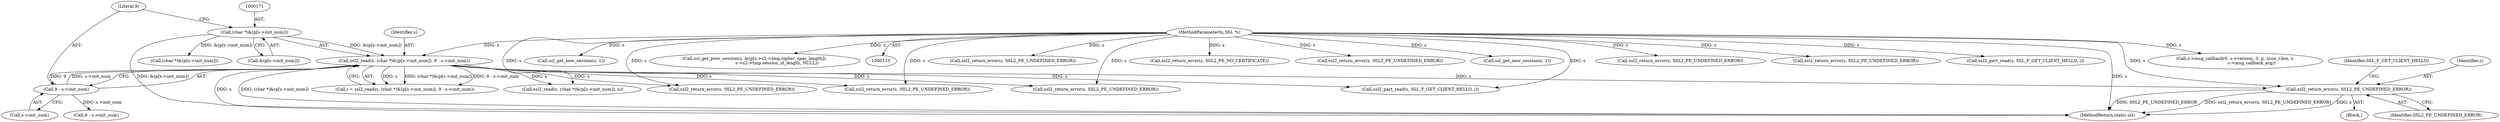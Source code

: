 digraph "0_openssl_d81a1600588b726c2bdccda7efad3cc7a87d6245@pointer" {
"1000304" [label="(Call,ssl2_return_error(s, SSL2_PE_UNDEFINED_ERROR))"];
"1000168" [label="(Call,ssl2_read(s, (char *)&(p[s->init_num]), 9 - s->init_num))"];
"1000111" [label="(MethodParameterIn,SSL *s)"];
"1000170" [label="(Call,(char *)&(p[s->init_num]))"];
"1000178" [label="(Call,9 - s->init_num)"];
"1000170" [label="(Call,(char *)&(p[s->init_num]))"];
"1000555" [label="(MethodReturn,static int)"];
"1000180" [label="(Call,s->init_num)"];
"1000446" [label="(Call,ssl2_return_error(s, SSL2_PE_UNDEFINED_ERROR))"];
"1000216" [label="(Call,ssl2_return_error(s, SSL2_PE_UNDEFINED_ERROR))"];
"1000534" [label="(Call,ssl2_return_error(s, SSL2_PE_NO_CERTIFICATE))"];
"1000519" [label="(Call,ssl2_return_error(s, SSL2_PE_UNDEFINED_ERROR))"];
"1000468" [label="(Call,ssl_get_new_session(s, 1))"];
"1000306" [label="(Identifier,SSL2_PE_UNDEFINED_ERROR)"];
"1000303" [label="(Block,)"];
"1000304" [label="(Call,ssl2_return_error(s, SSL2_PE_UNDEFINED_ERROR))"];
"1000472" [label="(Call,ssl2_return_error(s, SSL2_PE_UNDEFINED_ERROR))"];
"1000179" [label="(Literal,9)"];
"1000166" [label="(Call,i = ssl2_read(s, (char *)&(p[s->init_num]), 9 - s->init_num))"];
"1000549" [label="(Call,ssl2_return_error(s, SSL2_PE_UNDEFINED_ERROR))"];
"1000399" [label="(Call,ssl2_part_read(s, SSL_F_GET_CLIENT_HELLO, i))"];
"1000383" [label="(Call,ssl2_read(s, (char *)&(p[s->init_num]), n))"];
"1000363" [label="(Call,ssl2_return_error(s, SSL2_PE_UNDEFINED_ERROR))"];
"1000308" [label="(Identifier,SSL_F_GET_CLIENT_HELLO)"];
"1000192" [label="(Call,ssl2_part_read(s, SSL_F_GET_CLIENT_HELLO, i))"];
"1000178" [label="(Call,9 - s->init_num)"];
"1000408" [label="(Call,s->msg_callback(0, s->version, 0, p, (size_t)len, s,\n                        s->msg_callback_arg))"];
"1000545" [label="(Call,ssl_get_new_session(s, 1))"];
"1000169" [label="(Identifier,s)"];
"1000276" [label="(Call,ssl2_return_error(s, SSL2_PE_UNDEFINED_ERROR))"];
"1000482" [label="(Call,ssl_get_prev_session(s, &(p[s->s2->tmp.cipher_spec_length]),\n                                 s->s2->tmp.session_id_length, NULL))"];
"1000385" [label="(Call,(char *)&(p[s->init_num]))"];
"1000186" [label="(Call,9 - s->init_num)"];
"1000305" [label="(Identifier,s)"];
"1000111" [label="(MethodParameterIn,SSL *s)"];
"1000168" [label="(Call,ssl2_read(s, (char *)&(p[s->init_num]), 9 - s->init_num))"];
"1000172" [label="(Call,&(p[s->init_num]))"];
"1000304" -> "1000303"  [label="AST: "];
"1000304" -> "1000306"  [label="CFG: "];
"1000305" -> "1000304"  [label="AST: "];
"1000306" -> "1000304"  [label="AST: "];
"1000308" -> "1000304"  [label="CFG: "];
"1000304" -> "1000555"  [label="DDG: ssl2_return_error(s, SSL2_PE_UNDEFINED_ERROR)"];
"1000304" -> "1000555"  [label="DDG: s"];
"1000304" -> "1000555"  [label="DDG: SSL2_PE_UNDEFINED_ERROR"];
"1000168" -> "1000304"  [label="DDG: s"];
"1000111" -> "1000304"  [label="DDG: s"];
"1000168" -> "1000166"  [label="AST: "];
"1000168" -> "1000178"  [label="CFG: "];
"1000169" -> "1000168"  [label="AST: "];
"1000170" -> "1000168"  [label="AST: "];
"1000178" -> "1000168"  [label="AST: "];
"1000166" -> "1000168"  [label="CFG: "];
"1000168" -> "1000555"  [label="DDG: s"];
"1000168" -> "1000555"  [label="DDG: (char *)&(p[s->init_num])"];
"1000168" -> "1000166"  [label="DDG: s"];
"1000168" -> "1000166"  [label="DDG: (char *)&(p[s->init_num])"];
"1000168" -> "1000166"  [label="DDG: 9 - s->init_num"];
"1000111" -> "1000168"  [label="DDG: s"];
"1000170" -> "1000168"  [label="DDG: &(p[s->init_num])"];
"1000178" -> "1000168"  [label="DDG: 9"];
"1000178" -> "1000168"  [label="DDG: s->init_num"];
"1000168" -> "1000192"  [label="DDG: s"];
"1000168" -> "1000216"  [label="DDG: s"];
"1000168" -> "1000276"  [label="DDG: s"];
"1000168" -> "1000363"  [label="DDG: s"];
"1000168" -> "1000383"  [label="DDG: s"];
"1000111" -> "1000110"  [label="AST: "];
"1000111" -> "1000555"  [label="DDG: s"];
"1000111" -> "1000192"  [label="DDG: s"];
"1000111" -> "1000216"  [label="DDG: s"];
"1000111" -> "1000276"  [label="DDG: s"];
"1000111" -> "1000363"  [label="DDG: s"];
"1000111" -> "1000383"  [label="DDG: s"];
"1000111" -> "1000399"  [label="DDG: s"];
"1000111" -> "1000408"  [label="DDG: s"];
"1000111" -> "1000446"  [label="DDG: s"];
"1000111" -> "1000468"  [label="DDG: s"];
"1000111" -> "1000472"  [label="DDG: s"];
"1000111" -> "1000482"  [label="DDG: s"];
"1000111" -> "1000519"  [label="DDG: s"];
"1000111" -> "1000534"  [label="DDG: s"];
"1000111" -> "1000545"  [label="DDG: s"];
"1000111" -> "1000549"  [label="DDG: s"];
"1000170" -> "1000172"  [label="CFG: "];
"1000171" -> "1000170"  [label="AST: "];
"1000172" -> "1000170"  [label="AST: "];
"1000179" -> "1000170"  [label="CFG: "];
"1000170" -> "1000555"  [label="DDG: &(p[s->init_num])"];
"1000170" -> "1000385"  [label="DDG: &(p[s->init_num])"];
"1000178" -> "1000180"  [label="CFG: "];
"1000179" -> "1000178"  [label="AST: "];
"1000180" -> "1000178"  [label="AST: "];
"1000178" -> "1000186"  [label="DDG: s->init_num"];
}
